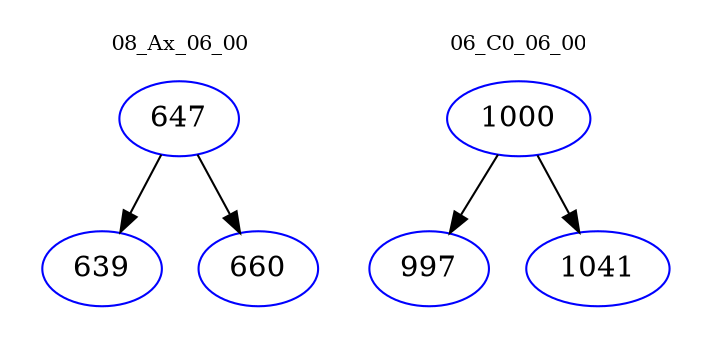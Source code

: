 digraph{
subgraph cluster_0 {
color = white
label = "08_Ax_06_00";
fontsize=10;
T0_647 [label="647", color="blue"]
T0_647 -> T0_639 [color="black"]
T0_639 [label="639", color="blue"]
T0_647 -> T0_660 [color="black"]
T0_660 [label="660", color="blue"]
}
subgraph cluster_1 {
color = white
label = "06_C0_06_00";
fontsize=10;
T1_1000 [label="1000", color="blue"]
T1_1000 -> T1_997 [color="black"]
T1_997 [label="997", color="blue"]
T1_1000 -> T1_1041 [color="black"]
T1_1041 [label="1041", color="blue"]
}
}
